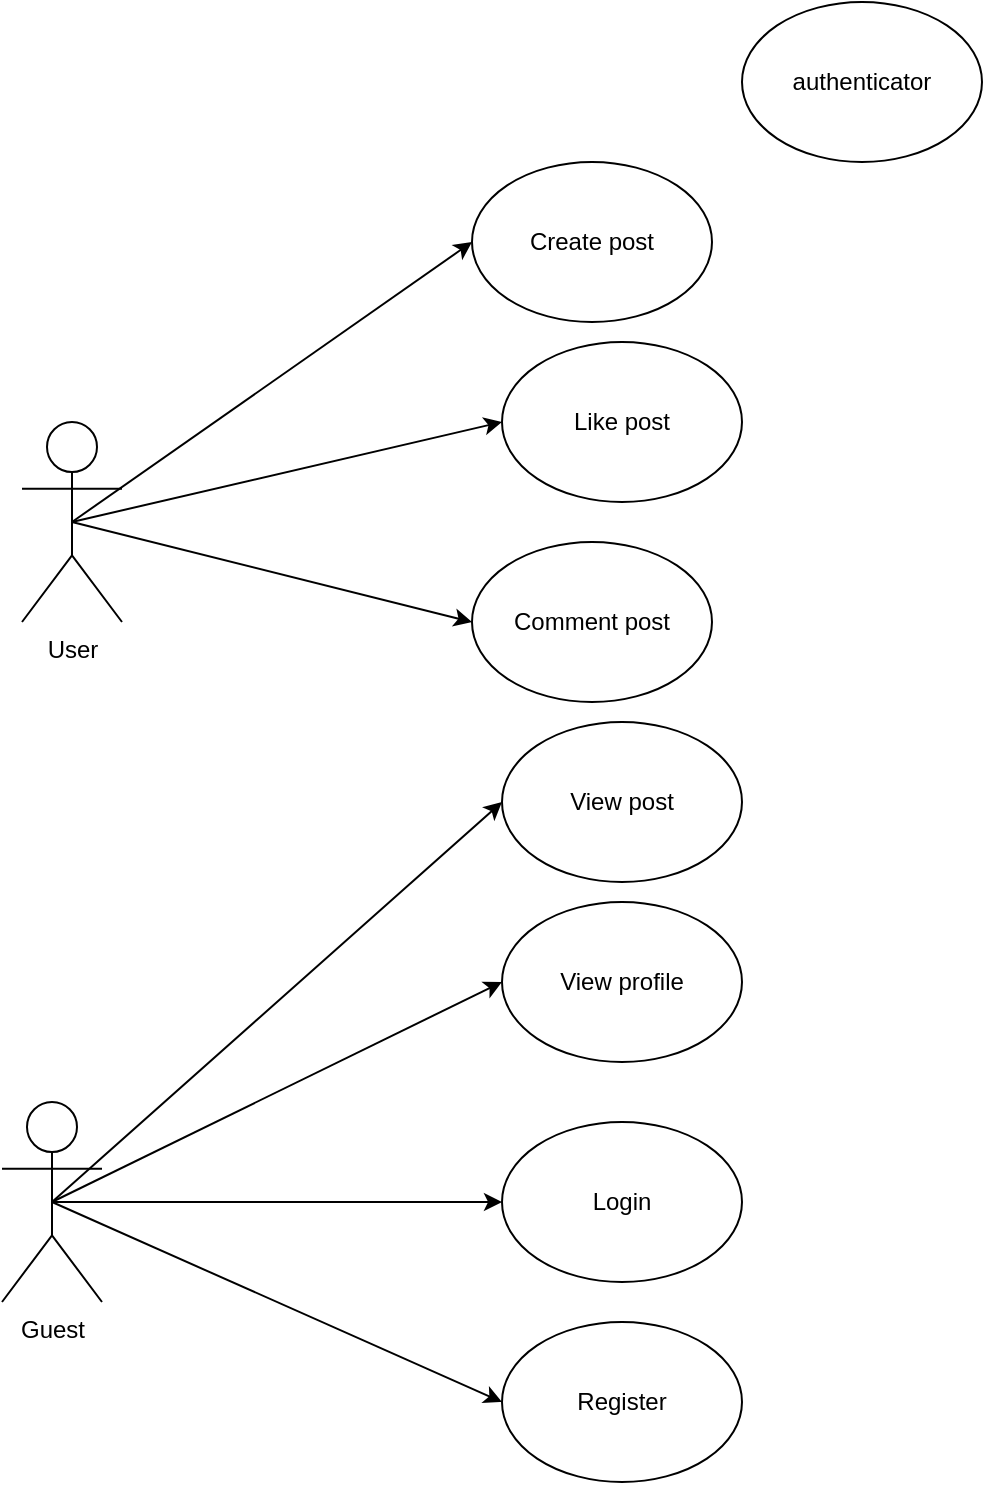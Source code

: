<mxfile version="24.2.1" type="github">
  <diagram name="Page-1" id="6FZwS16Xek_d0Qi0IWaV">
    <mxGraphModel dx="1434" dy="746" grid="1" gridSize="10" guides="1" tooltips="1" connect="1" arrows="1" fold="1" page="1" pageScale="1" pageWidth="850" pageHeight="1100" math="0" shadow="0">
      <root>
        <mxCell id="0" />
        <mxCell id="1" parent="0" />
        <mxCell id="bxQryguxBr0usRalPkzW-21" style="rounded=0;orthogonalLoop=1;jettySize=auto;html=1;exitX=0.5;exitY=0.5;exitDx=0;exitDy=0;exitPerimeter=0;entryX=0;entryY=0.5;entryDx=0;entryDy=0;" edge="1" parent="1" source="bxQryguxBr0usRalPkzW-1" target="bxQryguxBr0usRalPkzW-4">
          <mxGeometry relative="1" as="geometry" />
        </mxCell>
        <mxCell id="bxQryguxBr0usRalPkzW-22" style="rounded=0;orthogonalLoop=1;jettySize=auto;html=1;exitX=0.5;exitY=0.5;exitDx=0;exitDy=0;exitPerimeter=0;entryX=0;entryY=0.5;entryDx=0;entryDy=0;" edge="1" parent="1" source="bxQryguxBr0usRalPkzW-1" target="bxQryguxBr0usRalPkzW-5">
          <mxGeometry relative="1" as="geometry" />
        </mxCell>
        <mxCell id="bxQryguxBr0usRalPkzW-23" style="rounded=0;orthogonalLoop=1;jettySize=auto;html=1;exitX=0.5;exitY=0.5;exitDx=0;exitDy=0;exitPerimeter=0;entryX=0;entryY=0.5;entryDx=0;entryDy=0;" edge="1" parent="1" source="bxQryguxBr0usRalPkzW-1" target="bxQryguxBr0usRalPkzW-6">
          <mxGeometry relative="1" as="geometry" />
        </mxCell>
        <mxCell id="bxQryguxBr0usRalPkzW-1" value="User" style="shape=umlActor;verticalLabelPosition=bottom;verticalAlign=top;html=1;outlineConnect=0;" vertex="1" parent="1">
          <mxGeometry x="80" y="210" width="50" height="100" as="geometry" />
        </mxCell>
        <mxCell id="bxQryguxBr0usRalPkzW-2" value="authenticator" style="ellipse;whiteSpace=wrap;html=1;" vertex="1" parent="1">
          <mxGeometry x="440" width="120" height="80" as="geometry" />
        </mxCell>
        <mxCell id="bxQryguxBr0usRalPkzW-3" value="View profile" style="ellipse;whiteSpace=wrap;html=1;" vertex="1" parent="1">
          <mxGeometry x="320" y="450" width="120" height="80" as="geometry" />
        </mxCell>
        <mxCell id="bxQryguxBr0usRalPkzW-4" value="Create post" style="ellipse;whiteSpace=wrap;html=1;" vertex="1" parent="1">
          <mxGeometry x="305" y="80" width="120" height="80" as="geometry" />
        </mxCell>
        <mxCell id="bxQryguxBr0usRalPkzW-5" value="Like post" style="ellipse;whiteSpace=wrap;html=1;" vertex="1" parent="1">
          <mxGeometry x="320" y="170" width="120" height="80" as="geometry" />
        </mxCell>
        <mxCell id="bxQryguxBr0usRalPkzW-6" value="Comment post" style="ellipse;whiteSpace=wrap;html=1;" vertex="1" parent="1">
          <mxGeometry x="305" y="270" width="120" height="80" as="geometry" />
        </mxCell>
        <mxCell id="bxQryguxBr0usRalPkzW-7" value="Register" style="ellipse;whiteSpace=wrap;html=1;" vertex="1" parent="1">
          <mxGeometry x="320" y="660" width="120" height="80" as="geometry" />
        </mxCell>
        <mxCell id="bxQryguxBr0usRalPkzW-16" style="rounded=0;orthogonalLoop=1;jettySize=auto;html=1;exitX=0.5;exitY=0.5;exitDx=0;exitDy=0;exitPerimeter=0;entryX=0;entryY=0.5;entryDx=0;entryDy=0;" edge="1" parent="1" source="bxQryguxBr0usRalPkzW-8" target="bxQryguxBr0usRalPkzW-7">
          <mxGeometry relative="1" as="geometry" />
        </mxCell>
        <mxCell id="bxQryguxBr0usRalPkzW-17" style="rounded=0;orthogonalLoop=1;jettySize=auto;html=1;exitX=0.5;exitY=0.5;exitDx=0;exitDy=0;exitPerimeter=0;entryX=0;entryY=0.5;entryDx=0;entryDy=0;" edge="1" parent="1" source="bxQryguxBr0usRalPkzW-8" target="bxQryguxBr0usRalPkzW-11">
          <mxGeometry relative="1" as="geometry" />
        </mxCell>
        <mxCell id="bxQryguxBr0usRalPkzW-18" style="rounded=0;orthogonalLoop=1;jettySize=auto;html=1;exitX=0.5;exitY=0.5;exitDx=0;exitDy=0;exitPerimeter=0;entryX=0;entryY=0.5;entryDx=0;entryDy=0;" edge="1" parent="1" source="bxQryguxBr0usRalPkzW-8" target="bxQryguxBr0usRalPkzW-3">
          <mxGeometry relative="1" as="geometry" />
        </mxCell>
        <mxCell id="bxQryguxBr0usRalPkzW-20" style="rounded=0;orthogonalLoop=1;jettySize=auto;html=1;exitX=0.5;exitY=0.5;exitDx=0;exitDy=0;exitPerimeter=0;entryX=0;entryY=0.5;entryDx=0;entryDy=0;" edge="1" parent="1" source="bxQryguxBr0usRalPkzW-8" target="bxQryguxBr0usRalPkzW-12">
          <mxGeometry relative="1" as="geometry" />
        </mxCell>
        <mxCell id="bxQryguxBr0usRalPkzW-8" value="Guest" style="shape=umlActor;verticalLabelPosition=bottom;verticalAlign=top;html=1;outlineConnect=0;" vertex="1" parent="1">
          <mxGeometry x="70" y="550" width="50" height="100" as="geometry" />
        </mxCell>
        <mxCell id="bxQryguxBr0usRalPkzW-11" value="Login" style="ellipse;whiteSpace=wrap;html=1;" vertex="1" parent="1">
          <mxGeometry x="320" y="560" width="120" height="80" as="geometry" />
        </mxCell>
        <mxCell id="bxQryguxBr0usRalPkzW-12" value="View post" style="ellipse;whiteSpace=wrap;html=1;" vertex="1" parent="1">
          <mxGeometry x="320" y="360" width="120" height="80" as="geometry" />
        </mxCell>
        <mxCell id="bxQryguxBr0usRalPkzW-13" style="edgeStyle=orthogonalEdgeStyle;rounded=0;orthogonalLoop=1;jettySize=auto;html=1;exitX=0.5;exitY=1;exitDx=0;exitDy=0;" edge="1" parent="1" source="bxQryguxBr0usRalPkzW-12" target="bxQryguxBr0usRalPkzW-12">
          <mxGeometry relative="1" as="geometry" />
        </mxCell>
      </root>
    </mxGraphModel>
  </diagram>
</mxfile>
